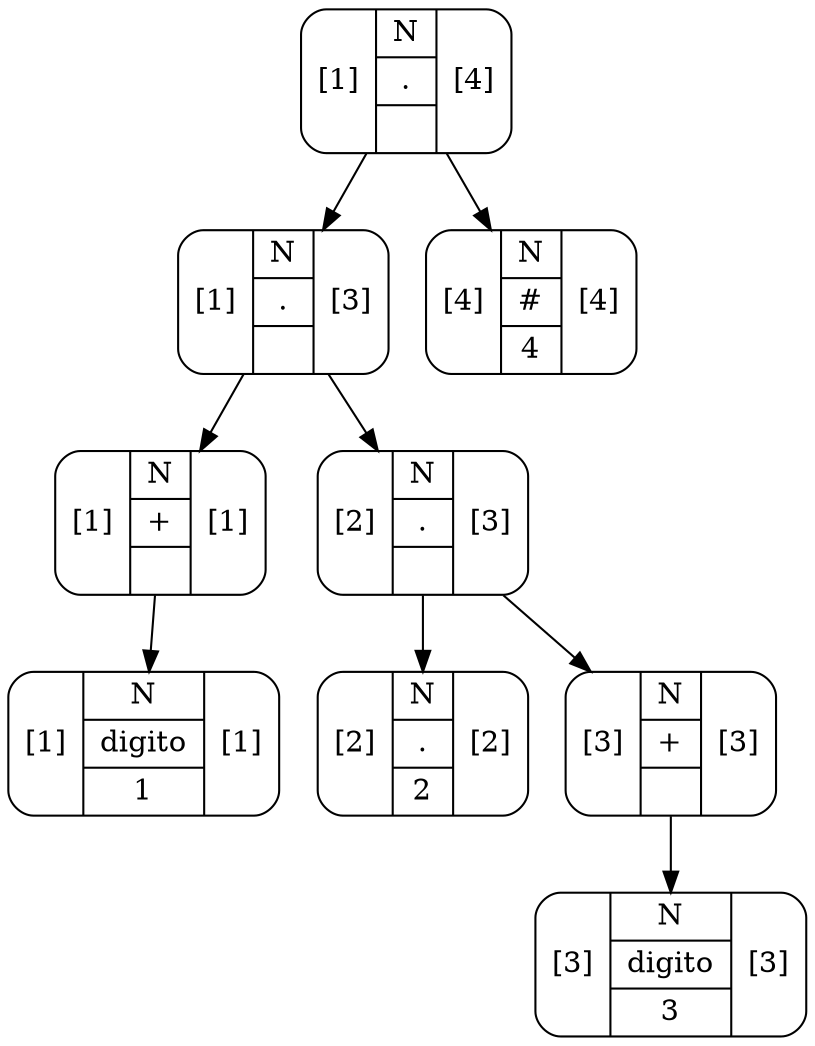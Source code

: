 digraph G{
rankdir=UD
node[shape=Mrecord]
concentrate=true
nodo8[label="{[1]}|{N|.|}|{[4]}"];
nodo6[label="{[1]}|{N|.|}|{[3]}"];
nodo1[label="{[1]}|{N|+|}|{[1]}"];
nodo0[label="{[1]}|{N|digito|1}|{[1]}"];
nodo1->nodo0;
nodo6->nodo1;
nodo5[label="{[2]}|{N|.|}|{[3]}"];
nodo2[label="{[2]}|{N|.|2}|{[2]}"];
nodo5->nodo2;
nodo4[label="{[3]}|{N|+|}|{[3]}"];
nodo3[label="{[3]}|{N|digito|3}|{[3]}"];
nodo4->nodo3;
nodo5->nodo4;
nodo6->nodo5;
nodo8->nodo6;
nodo7[label="{[4]}|{N|#|4}|{[4]}"];
nodo8->nodo7;

}
